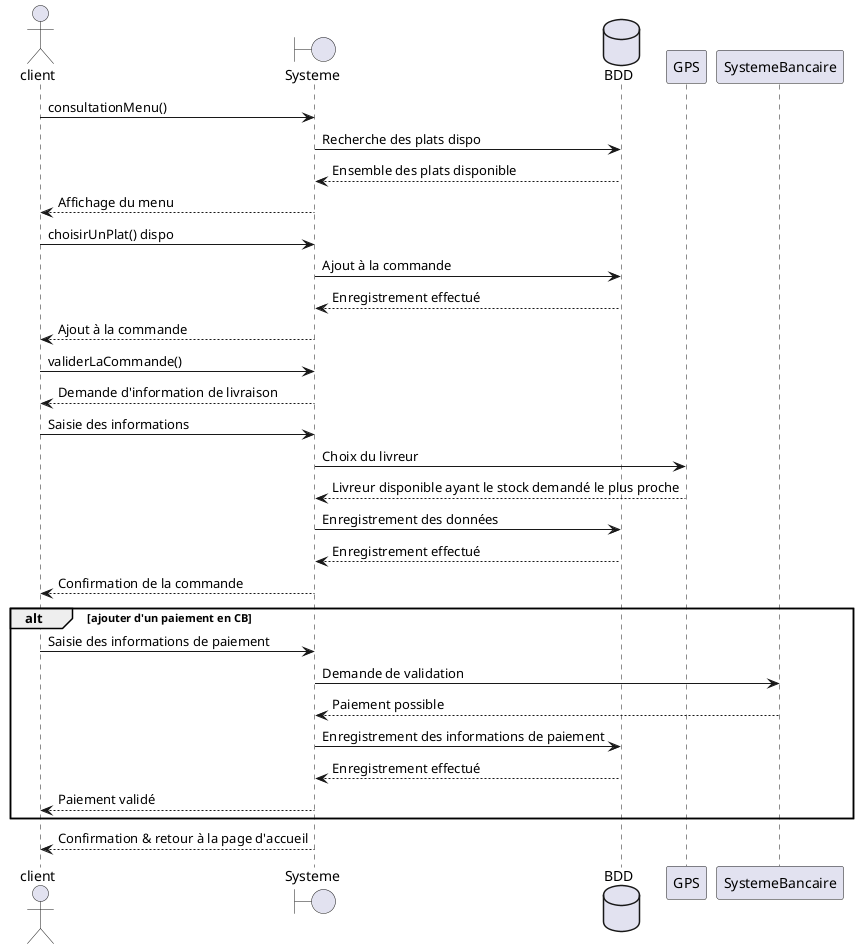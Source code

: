 @startuml Création de commande

actor client
boundary Systeme
database BDD

client -> Systeme: consultationMenu()
Systeme -> BDD: Recherche des plats dispo
BDD --> Systeme : Ensemble des plats disponible
Systeme --> client: Affichage du menu

client -> Systeme: choisirUnPlat() dispo
Systeme -> BDD: Ajout à la commande
BDD --> Systeme : Enregistrement effectué
Systeme --> client: Ajout à la commande

client -> Systeme: validerLaCommande()
Systeme --> client: Demande d'information de livraison
client -> Systeme: Saisie des informations

Systeme -> GPS: Choix du livreur
GPS --> Systeme: Livreur disponible ayant le stock demandé le plus proche

Systeme -> BDD: Enregistrement des données
BDD --> Systeme : Enregistrement effectué
Systeme --> client: Confirmation de la commande

alt ajouter d'un paiement en CB
    client -> Systeme: Saisie des informations de paiement
    Systeme -> SystemeBancaire: Demande de validation
    SystemeBancaire --> Systeme : Paiement possible
    Systeme -> BDD: Enregistrement des informations de paiement
    BDD --> Systeme : Enregistrement effectué
    Systeme --> client: Paiement validé
    end

Systeme --> client: Confirmation & retour à la page d'accueil

@enduml